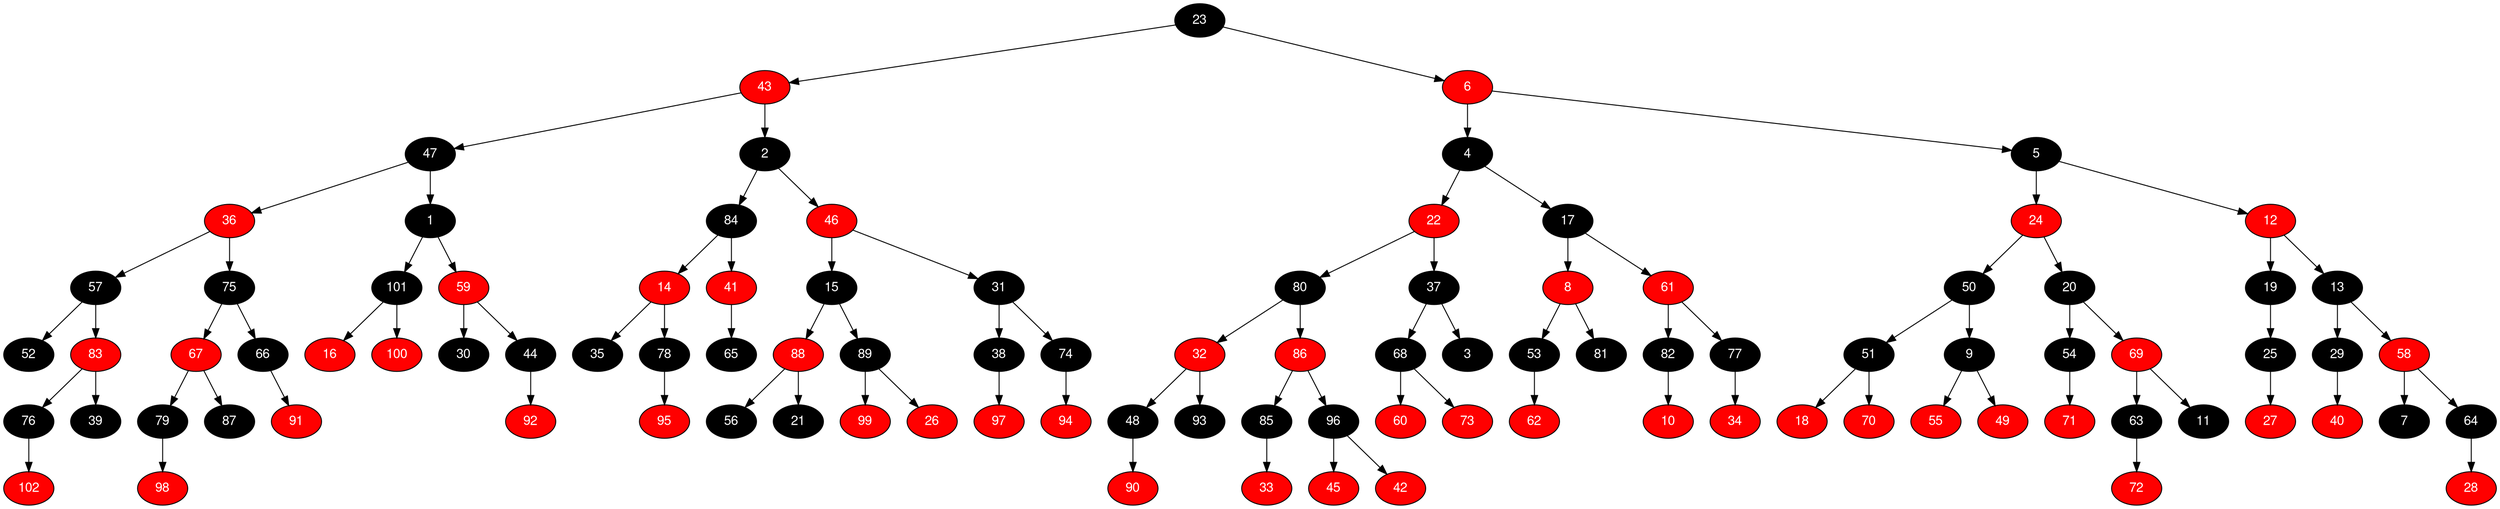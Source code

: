 digraph RB_Teste {
	node [fontname="Helvetica,Arial,sans-serif" style="filled"]
	edge [fontname="Helvetica,Arial,sans-serif" color="black"]

	{
		node [fillcolor=" black" fontcolor=" white"] 23 
		node [fillcolor=" red" fontcolor=" white"] 43 
		node [fillcolor=" black" fontcolor=" white"] 47 
		node [fillcolor=" red" fontcolor=" white"] 36 
		node [fillcolor=" black" fontcolor=" white"] 57 
		node [fillcolor=" black" fontcolor=" white"] 52 
		node [fillcolor=" red" fontcolor=" white"] 83 
		node [fillcolor=" black" fontcolor=" white"] 76 
		node [fillcolor=" red" fontcolor=" white"] 102 
		node [fillcolor=" black" fontcolor=" white"] 39 
		node [fillcolor=" black" fontcolor=" white"] 75 
		node [fillcolor=" red" fontcolor=" white"] 67 
		node [fillcolor=" black" fontcolor=" white"] 79 
		node [fillcolor=" red" fontcolor=" white"] 98 
		node [fillcolor=" black" fontcolor=" white"] 87 
		node [fillcolor=" black" fontcolor=" white"] 66 
		node [fillcolor=" red" fontcolor=" white"] 91 
		node [fillcolor=" black" fontcolor=" white"] 1 
		node [fillcolor=" black" fontcolor=" white"] 101 
		node [fillcolor=" red" fontcolor=" white"] 16 
		node [fillcolor=" red" fontcolor=" white"] 100 
		node [fillcolor=" red" fontcolor=" white"] 59 
		node [fillcolor=" black" fontcolor=" white"] 30 
		node [fillcolor=" black" fontcolor=" white"] 44 
		node [fillcolor=" red" fontcolor=" white"] 92 
		node [fillcolor=" black" fontcolor=" white"] 2 
		node [fillcolor=" black" fontcolor=" white"] 84 
		node [fillcolor=" red" fontcolor=" white"] 14 
		node [fillcolor=" black" fontcolor=" white"] 35 
		node [fillcolor=" black" fontcolor=" white"] 78 
		node [fillcolor=" red" fontcolor=" white"] 95 
		node [fillcolor=" red" fontcolor=" white"] 41 
		node [fillcolor=" black" fontcolor=" white"] 65 
		node [fillcolor=" red" fontcolor=" white"] 46 
		node [fillcolor=" black" fontcolor=" white"] 15 
		node [fillcolor=" red" fontcolor=" white"] 88 
		node [fillcolor=" black" fontcolor=" white"] 56 
		node [fillcolor=" black" fontcolor=" white"] 21 
		node [fillcolor=" black" fontcolor=" white"] 89 
		node [fillcolor=" red" fontcolor=" white"] 99 
		node [fillcolor=" red" fontcolor=" white"] 26 
		node [fillcolor=" black" fontcolor=" white"] 31 
		node [fillcolor=" black" fontcolor=" white"] 38 
		node [fillcolor=" red" fontcolor=" white"] 97 
		node [fillcolor=" black" fontcolor=" white"] 74 
		node [fillcolor=" red" fontcolor=" white"] 94 
		node [fillcolor=" red" fontcolor=" white"] 6 
		node [fillcolor=" black" fontcolor=" white"] 4 
		node [fillcolor=" red" fontcolor=" white"] 22 
		node [fillcolor=" black" fontcolor=" white"] 80 
		node [fillcolor=" red" fontcolor=" white"] 32 
		node [fillcolor=" black" fontcolor=" white"] 48 
		node [fillcolor=" red" fontcolor=" white"] 90 
		node [fillcolor=" black" fontcolor=" white"] 93 
		node [fillcolor=" red" fontcolor=" white"] 86 
		node [fillcolor=" black" fontcolor=" white"] 85 
		node [fillcolor=" red" fontcolor=" white"] 33 
		node [fillcolor=" black" fontcolor=" white"] 96 
		node [fillcolor=" red" fontcolor=" white"] 45 
		node [fillcolor=" red" fontcolor=" white"] 42 
		node [fillcolor=" black" fontcolor=" white"] 37 
		node [fillcolor=" black" fontcolor=" white"] 68 
		node [fillcolor=" red" fontcolor=" white"] 60 
		node [fillcolor=" red" fontcolor=" white"] 73 
		node [fillcolor=" black" fontcolor=" white"] 3 
		node [fillcolor=" black" fontcolor=" white"] 17 
		node [fillcolor=" red" fontcolor=" white"] 8 
		node [fillcolor=" black" fontcolor=" white"] 53 
		node [fillcolor=" red" fontcolor=" white"] 62 
		node [fillcolor=" black" fontcolor=" white"] 81 
		node [fillcolor=" red" fontcolor=" white"] 61 
		node [fillcolor=" black" fontcolor=" white"] 82 
		node [fillcolor=" red" fontcolor=" white"] 10 
		node [fillcolor=" black" fontcolor=" white"] 77 
		node [fillcolor=" red" fontcolor=" white"] 34 
		node [fillcolor=" black" fontcolor=" white"] 5 
		node [fillcolor=" red" fontcolor=" white"] 24 
		node [fillcolor=" black" fontcolor=" white"] 50 
		node [fillcolor=" black" fontcolor=" white"] 51 
		node [fillcolor=" red" fontcolor=" white"] 18 
		node [fillcolor=" red" fontcolor=" white"] 70 
		node [fillcolor=" black" fontcolor=" white"] 9 
		node [fillcolor=" red" fontcolor=" white"] 55 
		node [fillcolor=" red" fontcolor=" white"] 49 
		node [fillcolor=" black" fontcolor=" white"] 20 
		node [fillcolor=" black" fontcolor=" white"] 54 
		node [fillcolor=" red" fontcolor=" white"] 71 
		node [fillcolor=" red" fontcolor=" white"] 69 
		node [fillcolor=" black" fontcolor=" white"] 63 
		node [fillcolor=" red" fontcolor=" white"] 72 
		node [fillcolor=" black" fontcolor=" white"] 11 
		node [fillcolor=" red" fontcolor=" white"] 12 
		node [fillcolor=" black" fontcolor=" white"] 19 
		node [fillcolor=" black" fontcolor=" white"] 25 
		node [fillcolor=" red" fontcolor=" white"] 27 
		node [fillcolor=" black" fontcolor=" white"] 13 
		node [fillcolor=" black" fontcolor=" white"] 29 
		node [fillcolor=" red" fontcolor=" white"] 40 
		node [fillcolor=" red" fontcolor=" white"] 58 
		node [fillcolor=" black" fontcolor=" white"] 7 
		node [fillcolor=" black" fontcolor=" white"] 64 
		node [fillcolor=" red" fontcolor=" white"] 28 
	}

	23 -> 43 
	23 -> 6 
	43 -> 47 
	43 -> 2 
	47 -> 36 
	47 -> 1 
	36 -> 57 
	36 -> 75 
	57 -> 52 
	57 -> 83 
	83 -> 76 
	83 -> 39 
	76 -> 102 
	75 -> 67 
	75 -> 66 
	67 -> 79 
	67 -> 87 
	79 -> 98 
	66 -> 91 
	1 -> 101 
	1 -> 59 
	101 -> 16 
	101 -> 100 
	59 -> 30 
	59 -> 44 
	44 -> 92 
	2 -> 84 
	2 -> 46 
	84 -> 14 
	84 -> 41 
	14 -> 35 
	14 -> 78 
	78 -> 95 
	41 -> 65 
	46 -> 15 
	46 -> 31 
	15 -> 88 
	15 -> 89 
	88 -> 56 
	88 -> 21 
	89 -> 99 
	89 -> 26 
	31 -> 38 
	31 -> 74 
	38 -> 97 
	74 -> 94 
	6 -> 4 
	6 -> 5 
	4 -> 22 
	4 -> 17 
	22 -> 80 
	22 -> 37 
	80 -> 32 
	80 -> 86 
	32 -> 48 
	32 -> 93 
	48 -> 90 
	86 -> 85 
	86 -> 96 
	85 -> 33 
	96 -> 45 
	96 -> 42 
	37 -> 68 
	37 -> 3 
	68 -> 60 
	68 -> 73 
	17 -> 8 
	17 -> 61 
	8 -> 53 
	8 -> 81 
	53 -> 62 
	61 -> 82 
	61 -> 77 
	82 -> 10 
	77 -> 34 
	5 -> 24 
	5 -> 12 
	24 -> 50 
	24 -> 20 
	50 -> 51 
	50 -> 9 
	51 -> 18 
	51 -> 70 
	9 -> 55 
	9 -> 49 
	20 -> 54 
	20 -> 69 
	54 -> 71 
	69 -> 63 
	69 -> 11 
	63 -> 72 
	12 -> 19 
	12 -> 13 
	19 -> 25 
	25 -> 27 
	13 -> 29 
	13 -> 58 
	29 -> 40 
	58 -> 7 
	58 -> 64 
	64 -> 28 
}
